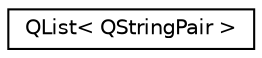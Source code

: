 digraph "类继承关系图"
{
  edge [fontname="Helvetica",fontsize="10",labelfontname="Helvetica",labelfontsize="10"];
  node [fontname="Helvetica",fontsize="10",shape=record];
  rankdir="LR";
  Node0 [label="QList\< QStringPair \>",height=0.2,width=0.4,color="black", fillcolor="white", style="filled",URL="$class_q_list.html"];
}
